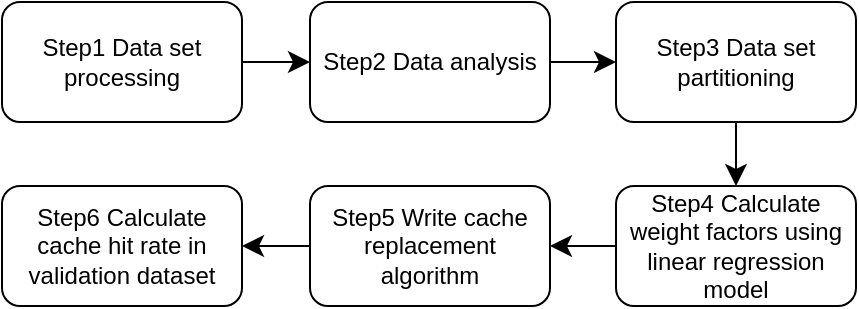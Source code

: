 <mxfile version="24.7.3" type="device">
  <diagram name="第 1 页" id="8z5JgDU4k1wF5t76I71D">
    <mxGraphModel dx="1624" dy="624" grid="0" gridSize="10" guides="1" tooltips="1" connect="1" arrows="1" fold="1" page="0" pageScale="1" pageWidth="827" pageHeight="1169" math="0" shadow="0">
      <root>
        <mxCell id="0" />
        <mxCell id="1" parent="0" />
        <mxCell id="tve5QqnK2sldn6wVouV2-2" style="edgeStyle=none;curved=1;rounded=0;orthogonalLoop=1;jettySize=auto;html=1;fontSize=12;startSize=8;endSize=8;entryX=0;entryY=0.5;entryDx=0;entryDy=0;" edge="1" parent="1" source="tve5QqnK2sldn6wVouV2-1" target="tve5QqnK2sldn6wVouV2-3">
          <mxGeometry relative="1" as="geometry">
            <mxPoint x="-173" y="132" as="targetPoint" />
          </mxGeometry>
        </mxCell>
        <mxCell id="tve5QqnK2sldn6wVouV2-1" value="Step1 Data set processing" style="rounded=1;whiteSpace=wrap;html=1;" vertex="1" parent="1">
          <mxGeometry x="-331" y="102" width="120" height="60" as="geometry" />
        </mxCell>
        <mxCell id="tve5QqnK2sldn6wVouV2-5" style="edgeStyle=none;curved=1;rounded=0;orthogonalLoop=1;jettySize=auto;html=1;exitX=1;exitY=0.5;exitDx=0;exitDy=0;entryX=0;entryY=0.5;entryDx=0;entryDy=0;fontSize=12;startSize=8;endSize=8;" edge="1" parent="1" source="tve5QqnK2sldn6wVouV2-3" target="tve5QqnK2sldn6wVouV2-4">
          <mxGeometry relative="1" as="geometry" />
        </mxCell>
        <mxCell id="tve5QqnK2sldn6wVouV2-3" value="Step2 Data analysis" style="rounded=1;whiteSpace=wrap;html=1;" vertex="1" parent="1">
          <mxGeometry x="-177" y="102" width="120" height="60" as="geometry" />
        </mxCell>
        <mxCell id="tve5QqnK2sldn6wVouV2-7" style="edgeStyle=none;curved=1;rounded=0;orthogonalLoop=1;jettySize=auto;html=1;exitX=0.5;exitY=1;exitDx=0;exitDy=0;entryX=0.5;entryY=0;entryDx=0;entryDy=0;fontSize=12;startSize=8;endSize=8;" edge="1" parent="1" source="tve5QqnK2sldn6wVouV2-4" target="tve5QqnK2sldn6wVouV2-6">
          <mxGeometry relative="1" as="geometry" />
        </mxCell>
        <mxCell id="tve5QqnK2sldn6wVouV2-4" value="Step3 Data set partitioning" style="rounded=1;whiteSpace=wrap;html=1;" vertex="1" parent="1">
          <mxGeometry x="-24" y="102" width="120" height="60" as="geometry" />
        </mxCell>
        <mxCell id="tve5QqnK2sldn6wVouV2-9" style="edgeStyle=none;curved=1;rounded=0;orthogonalLoop=1;jettySize=auto;html=1;exitX=0;exitY=0.5;exitDx=0;exitDy=0;entryX=1;entryY=0.5;entryDx=0;entryDy=0;fontSize=12;startSize=8;endSize=8;" edge="1" parent="1" source="tve5QqnK2sldn6wVouV2-6" target="tve5QqnK2sldn6wVouV2-8">
          <mxGeometry relative="1" as="geometry" />
        </mxCell>
        <mxCell id="tve5QqnK2sldn6wVouV2-6" value="Step4 Calculate weight factors using linear regression model" style="rounded=1;whiteSpace=wrap;html=1;" vertex="1" parent="1">
          <mxGeometry x="-24" y="194" width="120" height="60" as="geometry" />
        </mxCell>
        <mxCell id="tve5QqnK2sldn6wVouV2-11" style="edgeStyle=none;curved=1;rounded=0;orthogonalLoop=1;jettySize=auto;html=1;exitX=0;exitY=0.5;exitDx=0;exitDy=0;entryX=1;entryY=0.5;entryDx=0;entryDy=0;fontSize=12;startSize=8;endSize=8;" edge="1" parent="1" source="tve5QqnK2sldn6wVouV2-8" target="tve5QqnK2sldn6wVouV2-10">
          <mxGeometry relative="1" as="geometry" />
        </mxCell>
        <mxCell id="tve5QqnK2sldn6wVouV2-8" value="Step5 Write cache replacement algorithm" style="rounded=1;whiteSpace=wrap;html=1;" vertex="1" parent="1">
          <mxGeometry x="-177" y="194" width="120" height="60" as="geometry" />
        </mxCell>
        <mxCell id="tve5QqnK2sldn6wVouV2-10" value="Step6 Calculate cache hit rate in validation dataset" style="rounded=1;whiteSpace=wrap;html=1;" vertex="1" parent="1">
          <mxGeometry x="-331" y="194" width="120" height="60" as="geometry" />
        </mxCell>
      </root>
    </mxGraphModel>
  </diagram>
</mxfile>
